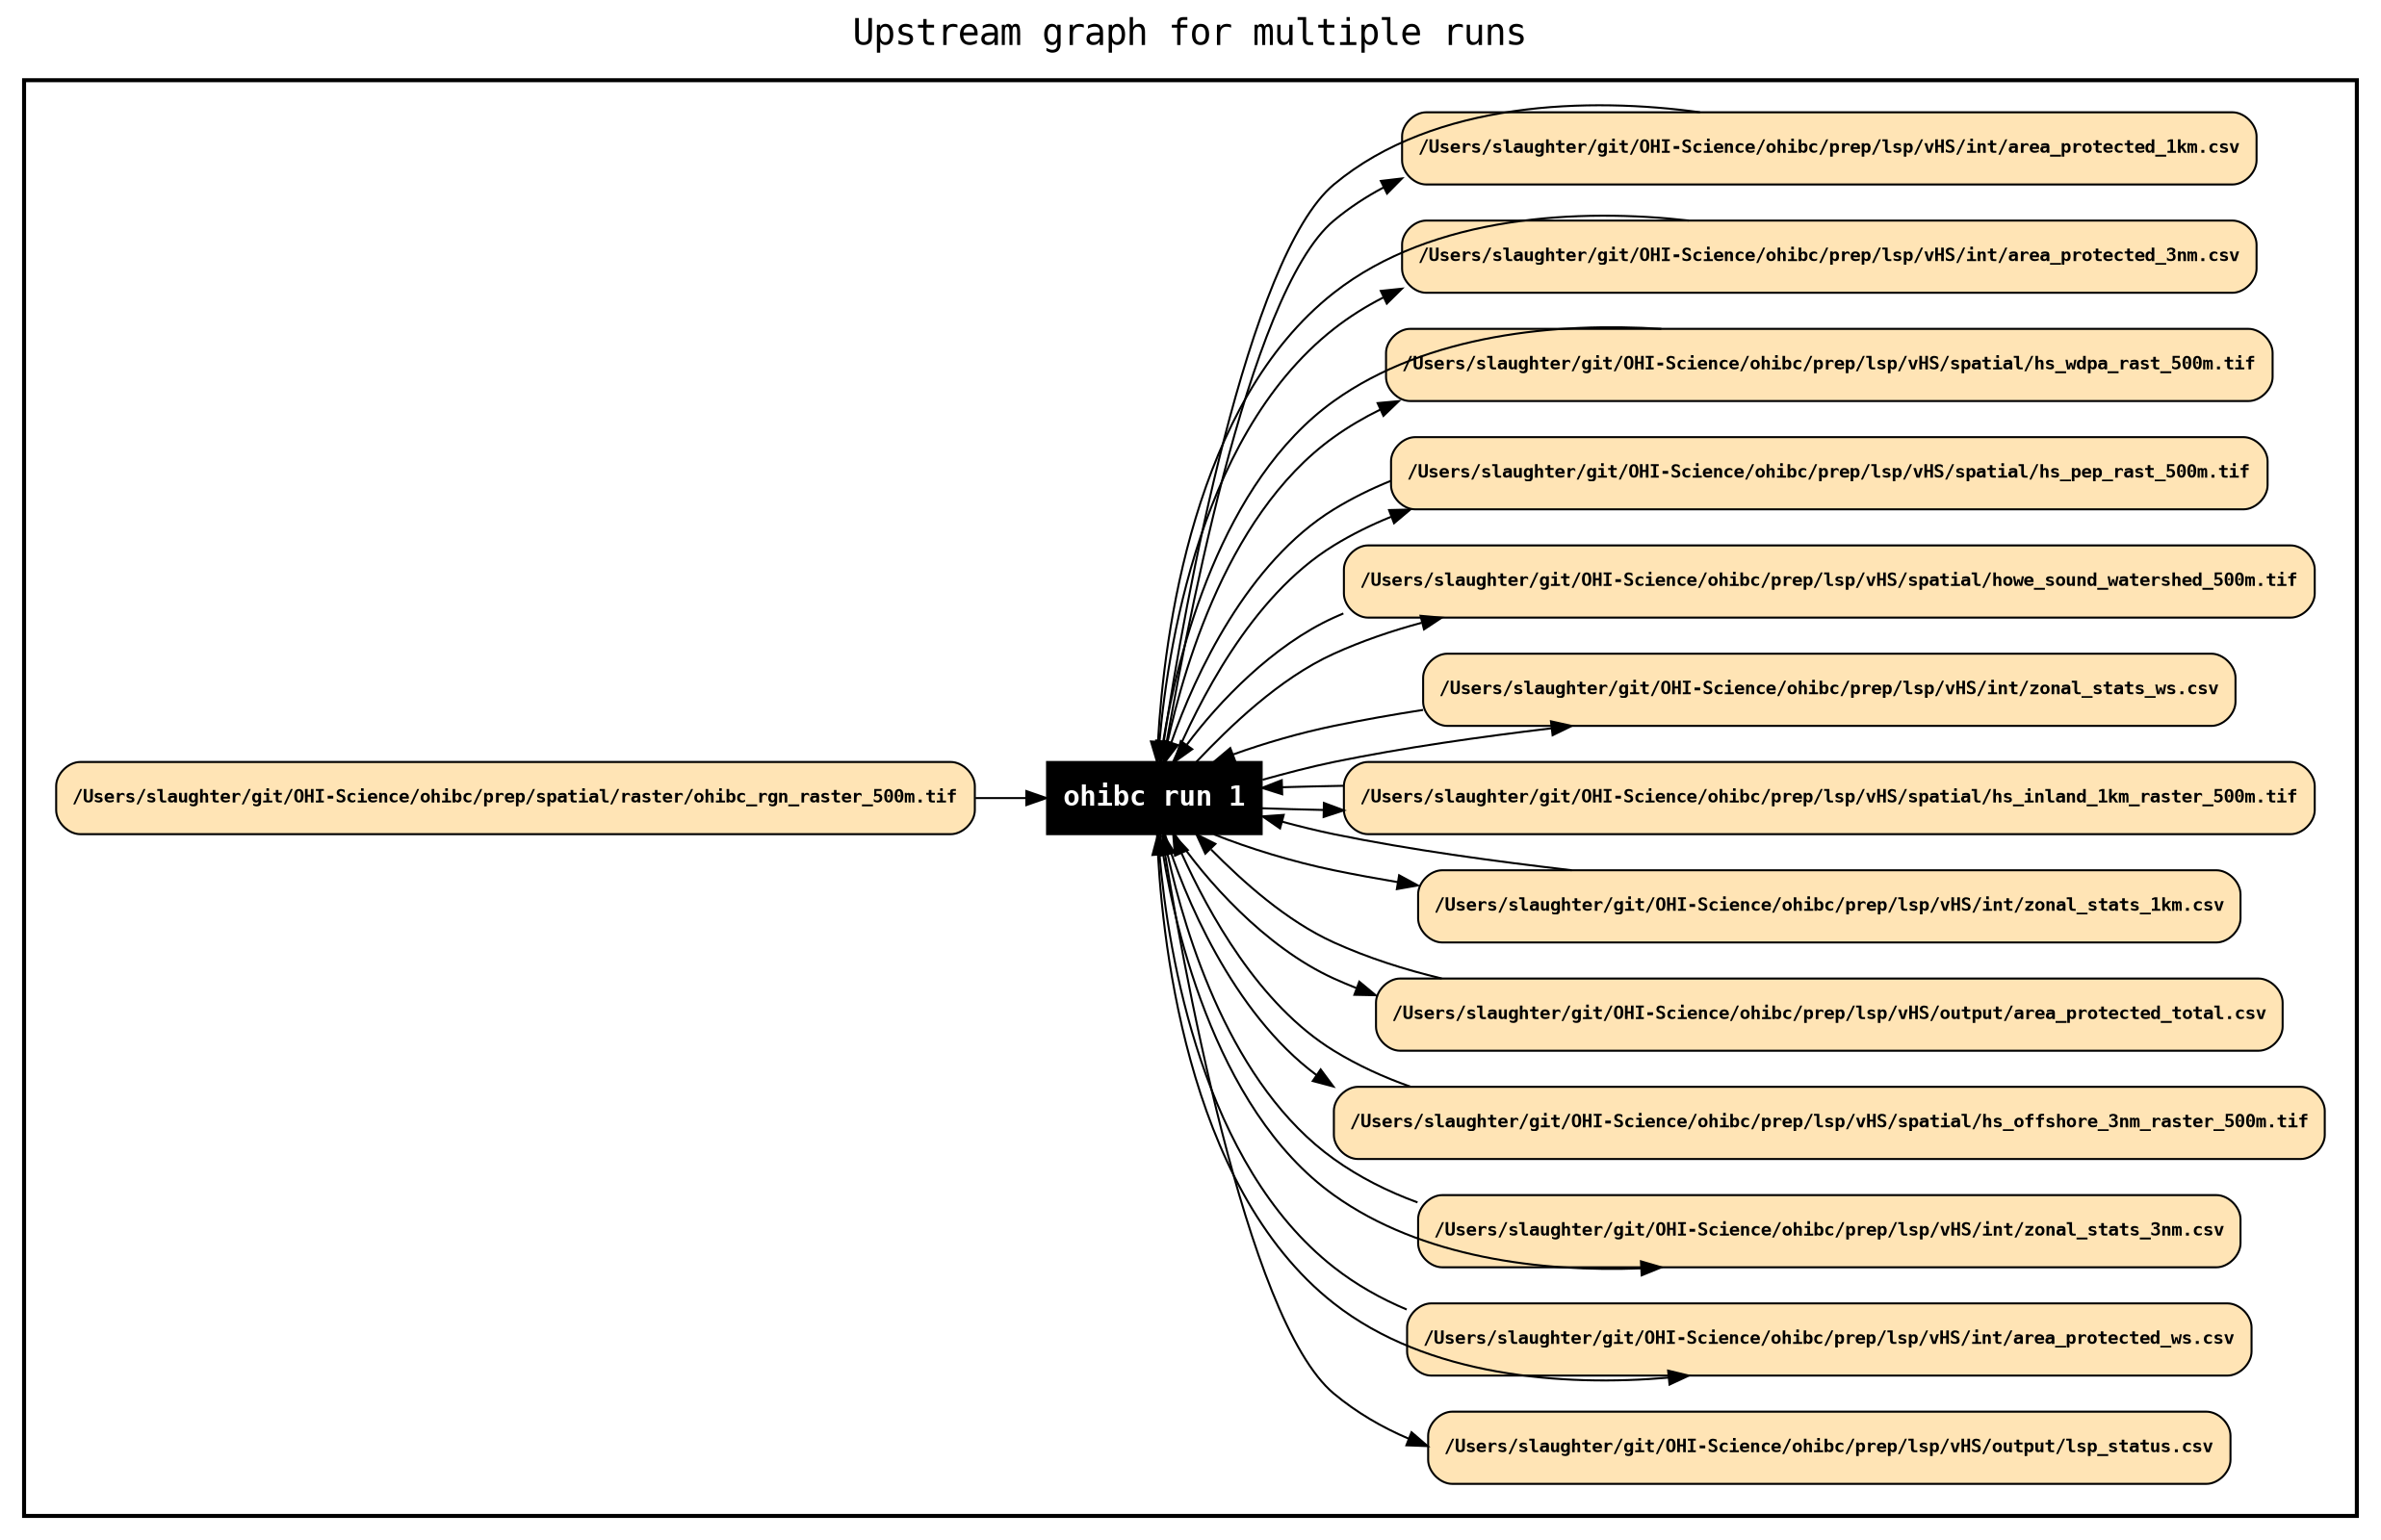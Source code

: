 
digraph yw_data_view {
rankdir=LR
fontname=Courier; fontsize=18; labelloc=t
label="Upstream graph for multiple runs"
subgraph cluster_workflow { label=""; color=black; penwidth=2
subgraph cluster_workflow_inner { label=""; color=white
node[shape=box style=filled fillcolor="black" peripheries=1 fontname="Courier-Bold" fontcolor=white]
"ohibc run 1"
"ohibc run 1"
"ohibc run 1"
"ohibc run 1"
"ohibc run 1"
"ohibc run 1"
"ohibc run 1"
node[shape=box style="rounded,filled" fillcolor="#FFE4B5" peripheries=1 fontname="Courier-Bold" fontsize=9 fontcolor=black]
"/Users/slaughter/git/OHI-Science/ohibc/prep/spatial/raster/ohibc_rgn_raster_500m.tif"
"/Users/slaughter/git/OHI-Science/ohibc/prep/spatial/raster/ohibc_rgn_raster_500m.tif"
"/Users/slaughter/git/OHI-Science/ohibc/prep/spatial/raster/ohibc_rgn_raster_500m.tif"
"/Users/slaughter/git/OHI-Science/ohibc/prep/lsp/vHS/output/lsp_status.csv"
"/Users/slaughter/git/OHI-Science/ohibc/prep/lsp/vHS/int/area_protected_ws.csv"
"/Users/slaughter/git/OHI-Science/ohibc/prep/lsp/vHS/int/area_protected_ws.csv"
"/Users/slaughter/git/OHI-Science/ohibc/prep/lsp/vHS/int/zonal_stats_3nm.csv"
"/Users/slaughter/git/OHI-Science/ohibc/prep/lsp/vHS/int/zonal_stats_3nm.csv"
"/Users/slaughter/git/OHI-Science/ohibc/prep/lsp/vHS/spatial/hs_offshore_3nm_raster_500m.tif"
"/Users/slaughter/git/OHI-Science/ohibc/prep/lsp/vHS/spatial/hs_offshore_3nm_raster_500m.tif"
"/Users/slaughter/git/OHI-Science/ohibc/prep/lsp/vHS/output/area_protected_total.csv"
"/Users/slaughter/git/OHI-Science/ohibc/prep/lsp/vHS/output/area_protected_total.csv"
"/Users/slaughter/git/OHI-Science/ohibc/prep/lsp/vHS/output/area_protected_total.csv"
"/Users/slaughter/git/OHI-Science/ohibc/prep/lsp/vHS/int/zonal_stats_1km.csv"
"/Users/slaughter/git/OHI-Science/ohibc/prep/lsp/vHS/int/zonal_stats_1km.csv"
"/Users/slaughter/git/OHI-Science/ohibc/prep/lsp/vHS/spatial/hs_inland_1km_raster_500m.tif"
"/Users/slaughter/git/OHI-Science/ohibc/prep/lsp/vHS/spatial/hs_inland_1km_raster_500m.tif"
"/Users/slaughter/git/OHI-Science/ohibc/prep/lsp/vHS/int/zonal_stats_ws.csv"
"/Users/slaughter/git/OHI-Science/ohibc/prep/lsp/vHS/int/zonal_stats_ws.csv"
"/Users/slaughter/git/OHI-Science/ohibc/prep/lsp/vHS/spatial/howe_sound_watershed_500m.tif"
"/Users/slaughter/git/OHI-Science/ohibc/prep/lsp/vHS/spatial/howe_sound_watershed_500m.tif"
"/Users/slaughter/git/OHI-Science/ohibc/prep/lsp/vHS/spatial/hs_pep_rast_500m.tif"
"/Users/slaughter/git/OHI-Science/ohibc/prep/lsp/vHS/spatial/hs_pep_rast_500m.tif"
"/Users/slaughter/git/OHI-Science/ohibc/prep/lsp/vHS/spatial/hs_wdpa_rast_500m.tif"
"/Users/slaughter/git/OHI-Science/ohibc/prep/lsp/vHS/spatial/hs_wdpa_rast_500m.tif"
"/Users/slaughter/git/OHI-Science/ohibc/prep/lsp/vHS/int/area_protected_3nm.csv"
"/Users/slaughter/git/OHI-Science/ohibc/prep/lsp/vHS/int/area_protected_3nm.csv"
"/Users/slaughter/git/OHI-Science/ohibc/prep/lsp/vHS/int/area_protected_1km.csv"
"/Users/slaughter/git/OHI-Science/ohibc/prep/lsp/vHS/int/area_protected_1km.csv"
}}
"/Users/slaughter/git/OHI-Science/ohibc/prep/lsp/vHS/spatial/hs_offshore_3nm_raster_500m.tif" -> "ohibc run 1"
"/Users/slaughter/git/OHI-Science/ohibc/prep/lsp/vHS/output/area_protected_total.csv" -> "ohibc run 1"
"/Users/slaughter/git/OHI-Science/ohibc/prep/lsp/vHS/int/zonal_stats_1km.csv" -> "ohibc run 1"
"/Users/slaughter/git/OHI-Science/ohibc/prep/lsp/vHS/spatial/hs_inland_1km_raster_500m.tif" -> "ohibc run 1"
"/Users/slaughter/git/OHI-Science/ohibc/prep/lsp/vHS/int/zonal_stats_ws.csv" -> "ohibc run 1"
"/Users/slaughter/git/OHI-Science/ohibc/prep/lsp/vHS/spatial/howe_sound_watershed_500m.tif" -> "ohibc run 1"
"/Users/slaughter/git/OHI-Science/ohibc/prep/lsp/vHS/spatial/hs_pep_rast_500m.tif" -> "ohibc run 1"
"/Users/slaughter/git/OHI-Science/ohibc/prep/lsp/vHS/spatial/hs_wdpa_rast_500m.tif" -> "ohibc run 1"
"/Users/slaughter/git/OHI-Science/ohibc/prep/lsp/vHS/int/area_protected_3nm.csv" -> "ohibc run 1"
"/Users/slaughter/git/OHI-Science/ohibc/prep/lsp/vHS/int/area_protected_1km.csv" -> "ohibc run 1"
"/Users/slaughter/git/OHI-Science/ohibc/prep/spatial/raster/ohibc_rgn_raster_500m.tif" -> "ohibc run 1"
"/Users/slaughter/git/OHI-Science/ohibc/prep/lsp/vHS/int/area_protected_ws.csv" -> "ohibc run 1"
"/Users/slaughter/git/OHI-Science/ohibc/prep/lsp/vHS/int/zonal_stats_3nm.csv" -> "ohibc run 1"
"ohibc run 1" -> "/Users/slaughter/git/OHI-Science/ohibc/prep/lsp/vHS/output/lsp_status.csv"
"ohibc run 1" -> "/Users/slaughter/git/OHI-Science/ohibc/prep/lsp/vHS/int/area_protected_ws.csv"
"ohibc run 1" -> "/Users/slaughter/git/OHI-Science/ohibc/prep/lsp/vHS/int/zonal_stats_3nm.csv"
"ohibc run 1" -> "/Users/slaughter/git/OHI-Science/ohibc/prep/lsp/vHS/spatial/hs_offshore_3nm_raster_500m.tif"
"ohibc run 1" -> "/Users/slaughter/git/OHI-Science/ohibc/prep/lsp/vHS/output/area_protected_total.csv"
"ohibc run 1" -> "/Users/slaughter/git/OHI-Science/ohibc/prep/lsp/vHS/int/zonal_stats_1km.csv"
"ohibc run 1" -> "/Users/slaughter/git/OHI-Science/ohibc/prep/lsp/vHS/spatial/hs_inland_1km_raster_500m.tif"
"ohibc run 1" -> "/Users/slaughter/git/OHI-Science/ohibc/prep/lsp/vHS/int/zonal_stats_ws.csv"
"ohibc run 1" -> "/Users/slaughter/git/OHI-Science/ohibc/prep/lsp/vHS/spatial/howe_sound_watershed_500m.tif"
"ohibc run 1" -> "/Users/slaughter/git/OHI-Science/ohibc/prep/lsp/vHS/spatial/hs_pep_rast_500m.tif"
"ohibc run 1" -> "/Users/slaughter/git/OHI-Science/ohibc/prep/lsp/vHS/spatial/hs_wdpa_rast_500m.tif"
"ohibc run 1" -> "/Users/slaughter/git/OHI-Science/ohibc/prep/lsp/vHS/int/area_protected_3nm.csv"
"ohibc run 1" -> "/Users/slaughter/git/OHI-Science/ohibc/prep/lsp/vHS/int/area_protected_1km.csv"
}

